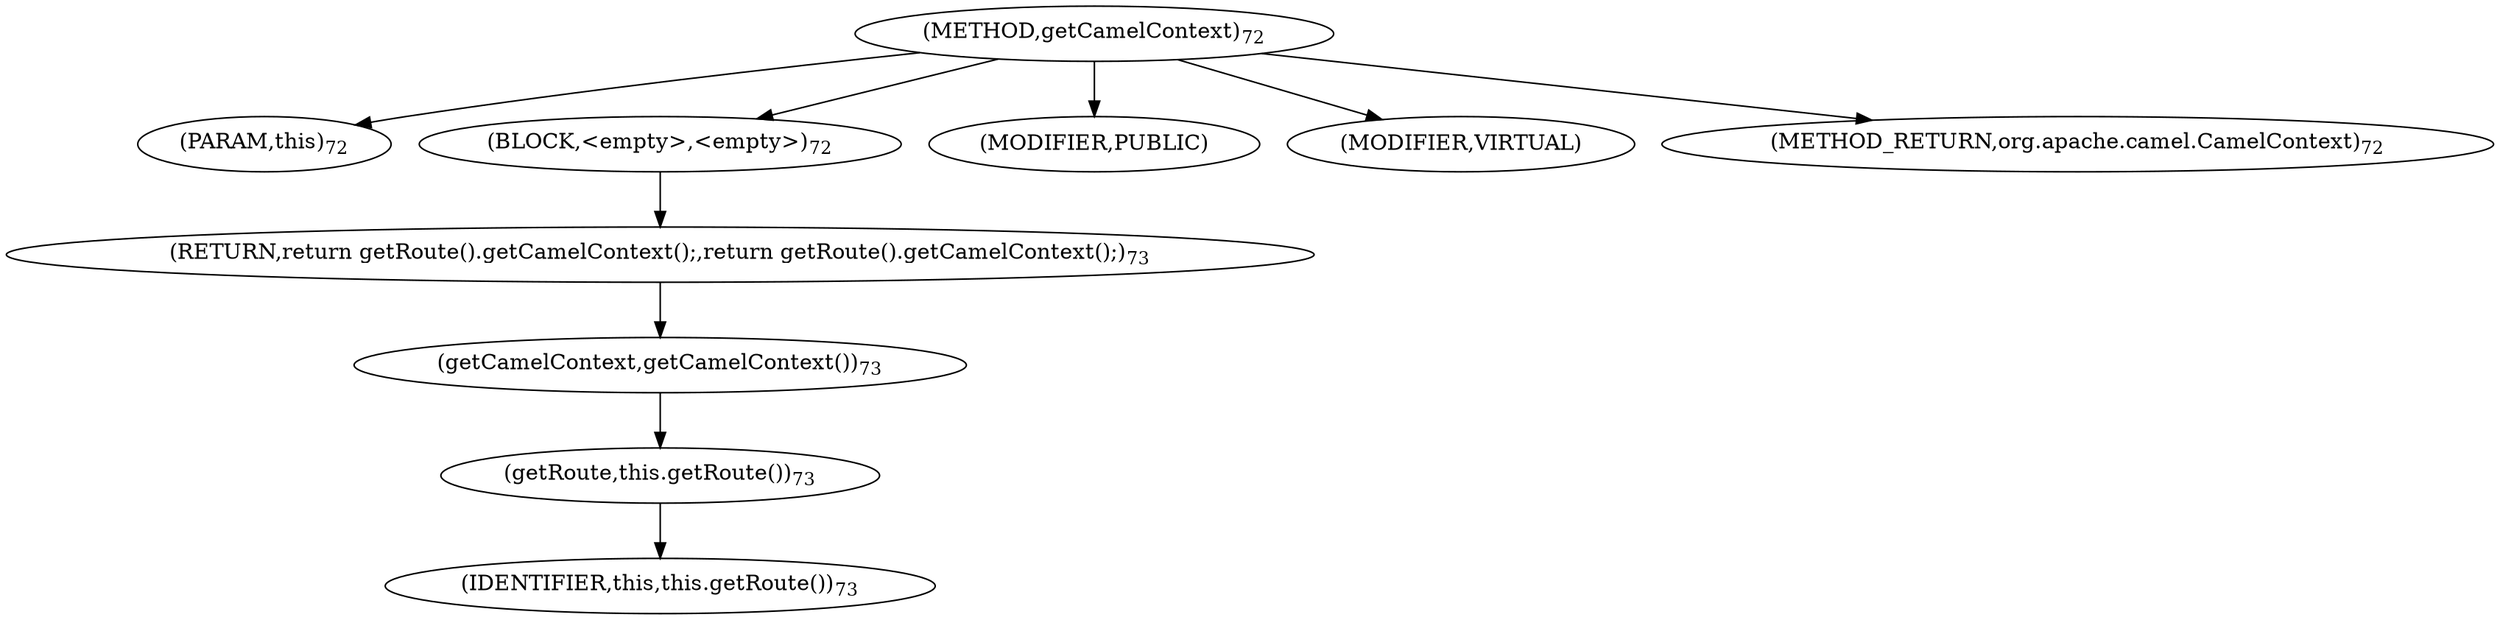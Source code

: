 digraph "getCamelContext" {  
"135" [label = <(METHOD,getCamelContext)<SUB>72</SUB>> ]
"10" [label = <(PARAM,this)<SUB>72</SUB>> ]
"136" [label = <(BLOCK,&lt;empty&gt;,&lt;empty&gt;)<SUB>72</SUB>> ]
"137" [label = <(RETURN,return getRoute().getCamelContext();,return getRoute().getCamelContext();)<SUB>73</SUB>> ]
"138" [label = <(getCamelContext,getCamelContext())<SUB>73</SUB>> ]
"139" [label = <(getRoute,this.getRoute())<SUB>73</SUB>> ]
"9" [label = <(IDENTIFIER,this,this.getRoute())<SUB>73</SUB>> ]
"140" [label = <(MODIFIER,PUBLIC)> ]
"141" [label = <(MODIFIER,VIRTUAL)> ]
"142" [label = <(METHOD_RETURN,org.apache.camel.CamelContext)<SUB>72</SUB>> ]
  "135" -> "10" 
  "135" -> "136" 
  "135" -> "140" 
  "135" -> "141" 
  "135" -> "142" 
  "136" -> "137" 
  "137" -> "138" 
  "138" -> "139" 
  "139" -> "9" 
}
